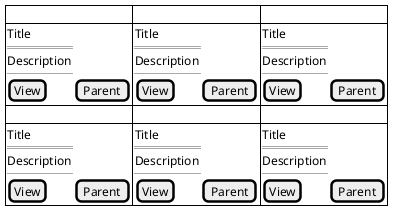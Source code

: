 @startsalt
{#
. | . | .
{
  Title
  ==
  Description
  --
  [View] | [Parent]
}{
  Title
  ==
  Description
  --
  [View] | [Parent]
}{
  Title
  ==
  Description
  --
  [View] | [Parent]
}
. | . | .
{
  Title
  ==
  Description
  --
  [View] | [Parent]
}{
  Title
  ==
  Description
  --
  [View] | [Parent]
}{
  Title
  ==
  Description
  --
  [View] | [Parent]
}
}
@endsalt